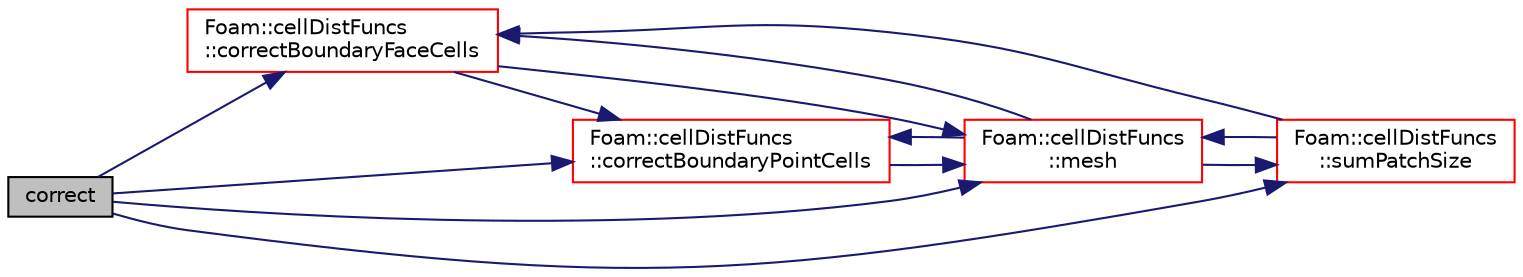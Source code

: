 digraph "correct"
{
  bgcolor="transparent";
  edge [fontname="Helvetica",fontsize="10",labelfontname="Helvetica",labelfontsize="10"];
  node [fontname="Helvetica",fontsize="10",shape=record];
  rankdir="LR";
  Node1 [label="correct",height=0.2,width=0.4,color="black", fillcolor="grey75", style="filled", fontcolor="black"];
  Node1 -> Node2 [color="midnightblue",fontsize="10",style="solid",fontname="Helvetica"];
  Node2 [label="Foam::cellDistFuncs\l::correctBoundaryFaceCells",height=0.2,width=0.4,color="red",URL="$a00206.html#a5198bdca2e34eb1b084a525b90740576",tooltip="Correct all cells connected to boundary (via face). Sets values in. "];
  Node2 -> Node3 [color="midnightblue",fontsize="10",style="solid",fontname="Helvetica"];
  Node3 [label="Foam::cellDistFuncs\l::correctBoundaryPointCells",height=0.2,width=0.4,color="red",URL="$a00206.html#a7438151f39b383ddccb8cb95cf77202f",tooltip="Correct all cells connected to wall (via point). Sets values in. "];
  Node3 -> Node4 [color="midnightblue",fontsize="10",style="solid",fontname="Helvetica"];
  Node4 [label="Foam::cellDistFuncs\l::mesh",height=0.2,width=0.4,color="red",URL="$a00206.html#aa51573bc757d5d5bb058db0464886447",tooltip="Access mesh. "];
  Node4 -> Node2 [color="midnightblue",fontsize="10",style="solid",fontname="Helvetica"];
  Node4 -> Node3 [color="midnightblue",fontsize="10",style="solid",fontname="Helvetica"];
  Node4 -> Node5 [color="midnightblue",fontsize="10",style="solid",fontname="Helvetica"];
  Node5 [label="Foam::cellDistFuncs\l::sumPatchSize",height=0.2,width=0.4,color="red",URL="$a00206.html#ad24aa3f8f45e32efb6f983ba75205bed",tooltip="Sum of patch sizes (out of supplied subset of patches). "];
  Node5 -> Node2 [color="midnightblue",fontsize="10",style="solid",fontname="Helvetica"];
  Node5 -> Node4 [color="midnightblue",fontsize="10",style="solid",fontname="Helvetica"];
  Node2 -> Node4 [color="midnightblue",fontsize="10",style="solid",fontname="Helvetica"];
  Node1 -> Node3 [color="midnightblue",fontsize="10",style="solid",fontname="Helvetica"];
  Node1 -> Node4 [color="midnightblue",fontsize="10",style="solid",fontname="Helvetica"];
  Node1 -> Node5 [color="midnightblue",fontsize="10",style="solid",fontname="Helvetica"];
}
